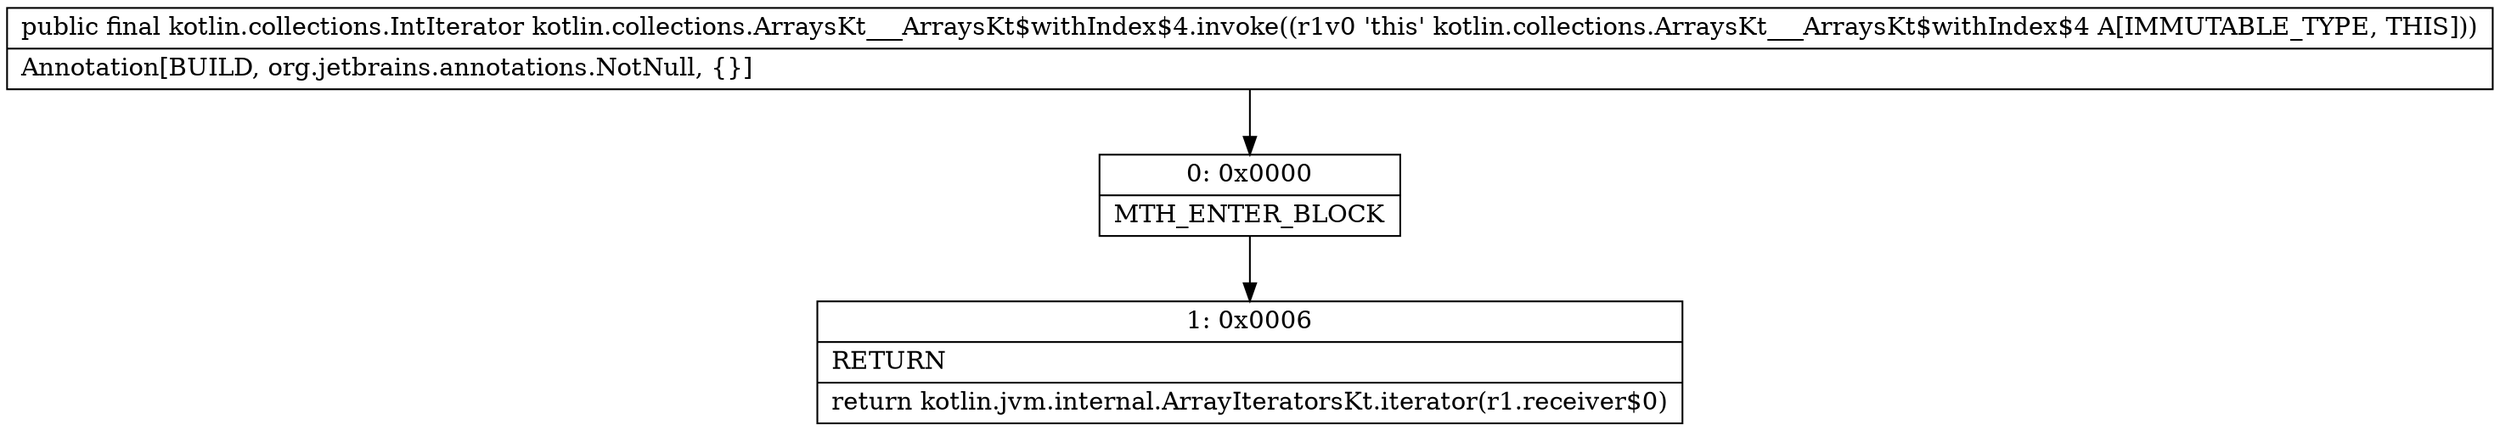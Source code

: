 digraph "CFG forkotlin.collections.ArraysKt___ArraysKt$withIndex$4.invoke()Lkotlin\/collections\/IntIterator;" {
Node_0 [shape=record,label="{0\:\ 0x0000|MTH_ENTER_BLOCK\l}"];
Node_1 [shape=record,label="{1\:\ 0x0006|RETURN\l|return kotlin.jvm.internal.ArrayIteratorsKt.iterator(r1.receiver$0)\l}"];
MethodNode[shape=record,label="{public final kotlin.collections.IntIterator kotlin.collections.ArraysKt___ArraysKt$withIndex$4.invoke((r1v0 'this' kotlin.collections.ArraysKt___ArraysKt$withIndex$4 A[IMMUTABLE_TYPE, THIS]))  | Annotation[BUILD, org.jetbrains.annotations.NotNull, \{\}]\l}"];
MethodNode -> Node_0;
Node_0 -> Node_1;
}

